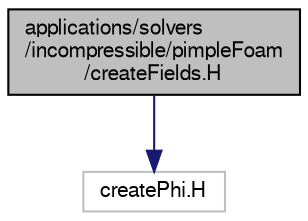 digraph "applications/solvers/incompressible/pimpleFoam/createFields.H"
{
  bgcolor="transparent";
  edge [fontname="FreeSans",fontsize="10",labelfontname="FreeSans",labelfontsize="10"];
  node [fontname="FreeSans",fontsize="10",shape=record];
  Node1 [label="applications/solvers\l/incompressible/pimpleFoam\l/createFields.H",height=0.2,width=0.4,color="black", fillcolor="grey75", style="filled" fontcolor="black"];
  Node1 -> Node2 [color="midnightblue",fontsize="10",style="solid",fontname="FreeSans"];
  Node2 [label="createPhi.H",height=0.2,width=0.4,color="grey75"];
}
